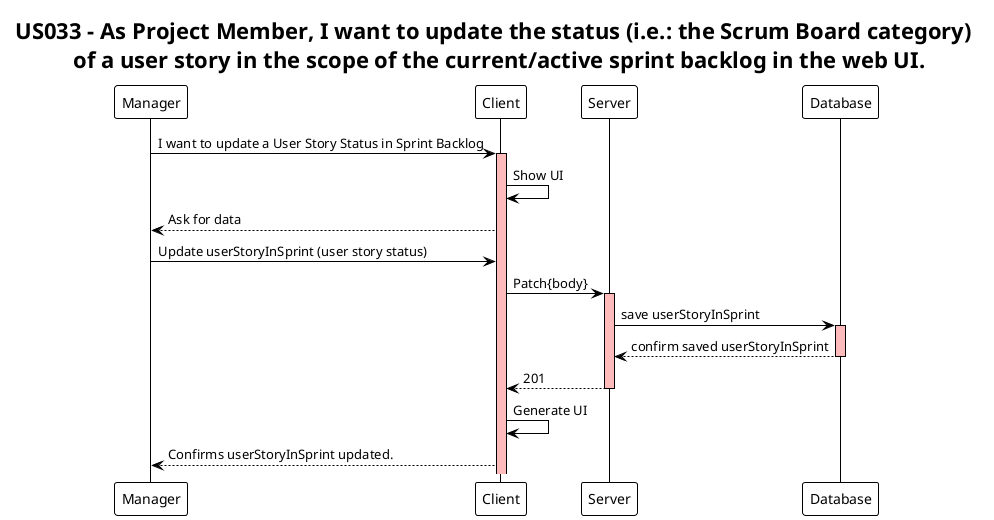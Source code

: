 @startuml
!theme plain
skinparam sequence {
LifeLineBackgroundColor #FFBBBB
}
title US033 - As Project Member, I want to update the status (i.e.: the Scrum Board category) \n of a user story in the scope of the current/active sprint backlog in the web UI.

participant Manager
participant Client
participant Server
participant Database

Manager -> Client: I want to update a User Story Status in Sprint Backlog
activate Client
Client -> Client: Show UI
Client --> Manager: Ask for data
Manager -> Client: Update userStoryInSprint (user story status)
Client -> Server: Patch{body}
activate Server
Server -> Database: save userStoryInSprint
activate Database
Database --> Server: confirm saved userStoryInSprint
deactivate Database
Server --> Client: 201
deactivate Server
Client -> Client: Generate UI
Manager <-- Client: Confirms userStoryInSprint updated.
@enduml